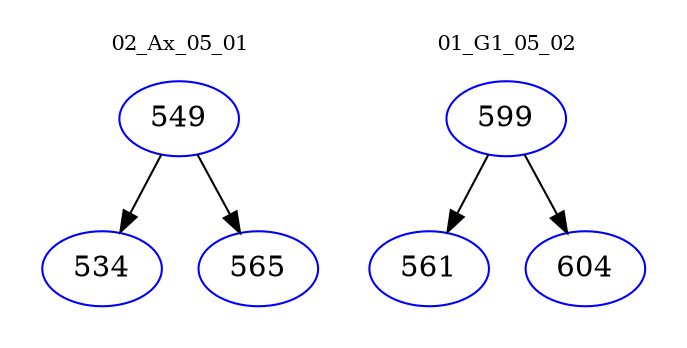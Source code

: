 digraph{
subgraph cluster_0 {
color = white
label = "02_Ax_05_01";
fontsize=10;
T0_549 [label="549", color="blue"]
T0_549 -> T0_534 [color="black"]
T0_534 [label="534", color="blue"]
T0_549 -> T0_565 [color="black"]
T0_565 [label="565", color="blue"]
}
subgraph cluster_1 {
color = white
label = "01_G1_05_02";
fontsize=10;
T1_599 [label="599", color="blue"]
T1_599 -> T1_561 [color="black"]
T1_561 [label="561", color="blue"]
T1_599 -> T1_604 [color="black"]
T1_604 [label="604", color="blue"]
}
}
